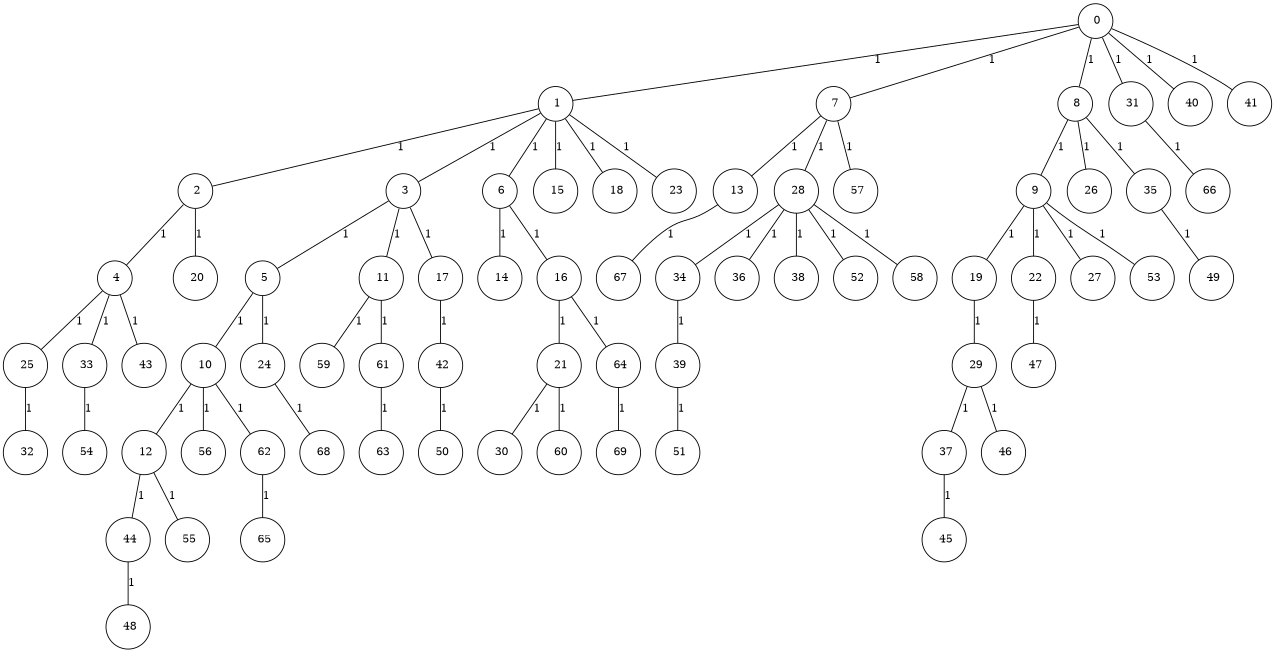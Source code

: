 graph G {
size="8.5,11;"
ratio = "expand;"
fixedsize="true;"
overlap="scale;"
node[shape=circle,width=.12,hight=.12,fontsize=12]
edge[fontsize=12]

0[label=" 0" color=black, pos="0.79892945,2.339925!"];
1[label=" 1" color=black, pos="1.4798508,0.20826283!"];
2[label=" 2" color=black, pos="2.7271816,0.26659829!"];
3[label=" 3" color=black, pos="1.1276683,2.124786!"];
4[label=" 4" color=black, pos="2.3278398,0.71327799!"];
5[label=" 5" color=black, pos="0.96063693,2.1696721!"];
6[label=" 6" color=black, pos="0.48139426,2.8279797!"];
7[label=" 7" color=black, pos="1.9148229,0.48738265!"];
8[label=" 8" color=black, pos="2.5990902,1.3189563!"];
9[label=" 9" color=black, pos="0.2657587,1.667619!"];
10[label=" 10" color=black, pos="0.95181139,2.137431!"];
11[label=" 11" color=black, pos="1.4705077,0.40227765!"];
12[label=" 12" color=black, pos="2.1228122,1.158751!"];
13[label=" 13" color=black, pos="1.0456986,0.52577646!"];
14[label=" 14" color=black, pos="0.104271,1.381875!"];
15[label=" 15" color=black, pos="2.1633881,1.7328462!"];
16[label=" 16" color=black, pos="2.6965653,0.84141939!"];
17[label=" 17" color=black, pos="2.5790216,2.9552643!"];
18[label=" 18" color=black, pos="0.44325562,0.61031269!"];
19[label=" 19" color=black, pos="1.3549123,0.7121109!"];
20[label=" 20" color=black, pos="0.12814599,0.56117373!"];
21[label=" 21" color=black, pos="2.199285,2.7009375!"];
22[label=" 22" color=black, pos="2.4407063,2.3226499!"];
23[label=" 23" color=black, pos="2.9520702,2.3665727!"];
24[label=" 24" color=black, pos="0.10729854,0.61095951!"];
25[label=" 25" color=black, pos="2.7170305,1.2171531!"];
26[label=" 26" color=black, pos="2.6589191,2.0740495!"];
27[label=" 27" color=black, pos="2.8400562,0.49155597!"];
28[label=" 28" color=black, pos="2.6570223,0.14204678!"];
29[label=" 29" color=black, pos="1.1396799,2.1598633!"];
30[label=" 30" color=black, pos="0.92579685,1.1844806!"];
31[label=" 31" color=black, pos="1.5380093,0.52650254!"];
32[label=" 32" color=black, pos="0.75904547,2.3316279!"];
33[label=" 33" color=black, pos="1.7036859,0.63636207!"];
34[label=" 34" color=black, pos="0.37624686,2.3764365!"];
35[label=" 35" color=black, pos="2.4965719,2.1845052!"];
36[label=" 36" color=black, pos="1.9207221,2.0099014!"];
37[label=" 37" color=black, pos="0.16953625,0.64078819!"];
38[label=" 38" color=black, pos="0.65227789,0.97320014!"];
39[label=" 39" color=black, pos="0.37632213,2.8355949!"];
40[label=" 40" color=black, pos="2.6371647,1.6114436!"];
41[label=" 41" color=black, pos="0.71600392,0.70345565!"];
42[label=" 42" color=black, pos="2.9582171,2.3085538!"];
43[label=" 43" color=black, pos="0.94788454,1.6083832!"];
44[label=" 44" color=black, pos="1.8196109,2.9290087!"];
45[label=" 45" color=black, pos="2.7880493,2.0844802!"];
46[label=" 46" color=black, pos="2.3950656,1.6306143!"];
47[label=" 47" color=black, pos="0.55738305,2.9067554!"];
48[label=" 48" color=black, pos="0.63343212,0.5353984!"];
49[label=" 49" color=black, pos="0.76600456,1.4416868!"];
50[label=" 50" color=black, pos="0.31874617,1.1790107!"];
51[label=" 51" color=black, pos="2.2432996,0.13523738!"];
52[label=" 52" color=black, pos="2.4056785,0.052057587!"];
53[label=" 53" color=black, pos="1.6340429,1.6340549!"];
54[label=" 54" color=black, pos="2.1942182,1.8004963!"];
55[label=" 55" color=black, pos="0.73087846,2.946149!"];
56[label=" 56" color=black, pos="1.2254506,1.7137466!"];
57[label=" 57" color=black, pos="1.7204015,1.7156769!"];
58[label=" 58" color=black, pos="2.905674,0.30577835!"];
59[label=" 59" color=black, pos="1.6820815,2.211884!"];
60[label=" 60" color=black, pos="2.5052618,0.2814877!"];
61[label=" 61" color=black, pos="2.4004795,1.1684132!"];
62[label=" 62" color=black, pos="0.18021181,2.3462989!"];
63[label=" 63" color=black, pos="1.6761613,0.27540086!"];
64[label=" 64" color=black, pos="0.77399533,2.8930671!"];
65[label=" 65" color=black, pos="2.1445809,2.5335444!"];
66[label=" 66" color=black, pos="1.5034317,0.19922854!"];
67[label=" 67" color=black, pos="0.28033852,0.27327316!"];
68[label=" 68" color=black, pos="0.67505421,1.924905!"];
69[label=" 69" color=black, pos="0.47030346,0.67023131!"];
0--1[label="1"]
0--7[label="1"]
0--8[label="1"]
0--31[label="1"]
0--40[label="1"]
0--41[label="1"]
1--2[label="1"]
1--3[label="1"]
1--6[label="1"]
1--15[label="1"]
1--18[label="1"]
1--23[label="1"]
2--4[label="1"]
2--20[label="1"]
3--5[label="1"]
3--11[label="1"]
3--17[label="1"]
4--25[label="1"]
4--33[label="1"]
4--43[label="1"]
5--10[label="1"]
5--24[label="1"]
6--14[label="1"]
6--16[label="1"]
7--13[label="1"]
7--28[label="1"]
7--57[label="1"]
8--9[label="1"]
8--26[label="1"]
8--35[label="1"]
9--19[label="1"]
9--22[label="1"]
9--27[label="1"]
9--53[label="1"]
10--12[label="1"]
10--56[label="1"]
10--62[label="1"]
11--59[label="1"]
11--61[label="1"]
12--44[label="1"]
12--55[label="1"]
13--67[label="1"]
16--21[label="1"]
16--64[label="1"]
17--42[label="1"]
19--29[label="1"]
21--30[label="1"]
21--60[label="1"]
22--47[label="1"]
24--68[label="1"]
25--32[label="1"]
28--34[label="1"]
28--36[label="1"]
28--38[label="1"]
28--52[label="1"]
28--58[label="1"]
29--37[label="1"]
29--46[label="1"]
31--66[label="1"]
33--54[label="1"]
34--39[label="1"]
35--49[label="1"]
37--45[label="1"]
39--51[label="1"]
42--50[label="1"]
44--48[label="1"]
61--63[label="1"]
62--65[label="1"]
64--69[label="1"]

}
